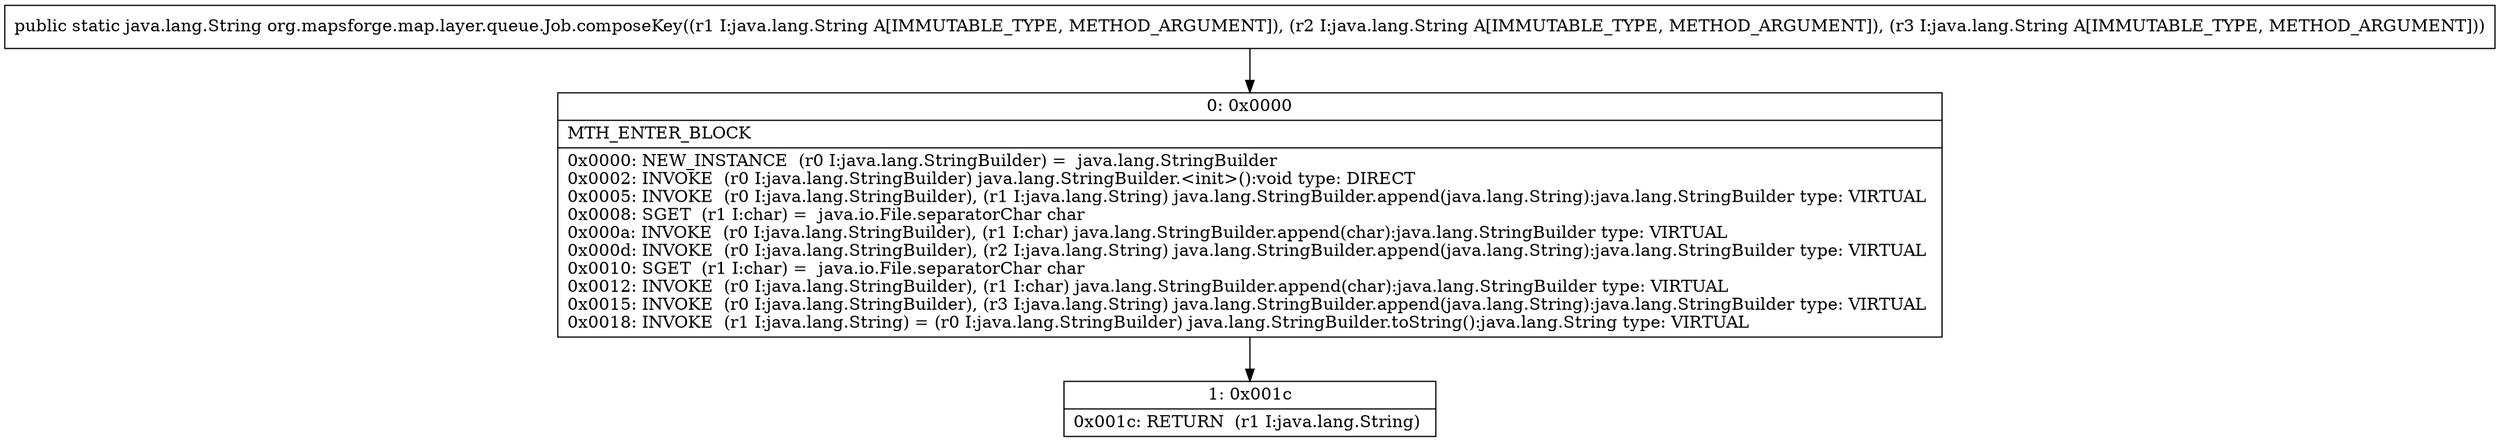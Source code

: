 digraph "CFG fororg.mapsforge.map.layer.queue.Job.composeKey(Ljava\/lang\/String;Ljava\/lang\/String;Ljava\/lang\/String;)Ljava\/lang\/String;" {
Node_0 [shape=record,label="{0\:\ 0x0000|MTH_ENTER_BLOCK\l|0x0000: NEW_INSTANCE  (r0 I:java.lang.StringBuilder) =  java.lang.StringBuilder \l0x0002: INVOKE  (r0 I:java.lang.StringBuilder) java.lang.StringBuilder.\<init\>():void type: DIRECT \l0x0005: INVOKE  (r0 I:java.lang.StringBuilder), (r1 I:java.lang.String) java.lang.StringBuilder.append(java.lang.String):java.lang.StringBuilder type: VIRTUAL \l0x0008: SGET  (r1 I:char) =  java.io.File.separatorChar char \l0x000a: INVOKE  (r0 I:java.lang.StringBuilder), (r1 I:char) java.lang.StringBuilder.append(char):java.lang.StringBuilder type: VIRTUAL \l0x000d: INVOKE  (r0 I:java.lang.StringBuilder), (r2 I:java.lang.String) java.lang.StringBuilder.append(java.lang.String):java.lang.StringBuilder type: VIRTUAL \l0x0010: SGET  (r1 I:char) =  java.io.File.separatorChar char \l0x0012: INVOKE  (r0 I:java.lang.StringBuilder), (r1 I:char) java.lang.StringBuilder.append(char):java.lang.StringBuilder type: VIRTUAL \l0x0015: INVOKE  (r0 I:java.lang.StringBuilder), (r3 I:java.lang.String) java.lang.StringBuilder.append(java.lang.String):java.lang.StringBuilder type: VIRTUAL \l0x0018: INVOKE  (r1 I:java.lang.String) = (r0 I:java.lang.StringBuilder) java.lang.StringBuilder.toString():java.lang.String type: VIRTUAL \l}"];
Node_1 [shape=record,label="{1\:\ 0x001c|0x001c: RETURN  (r1 I:java.lang.String) \l}"];
MethodNode[shape=record,label="{public static java.lang.String org.mapsforge.map.layer.queue.Job.composeKey((r1 I:java.lang.String A[IMMUTABLE_TYPE, METHOD_ARGUMENT]), (r2 I:java.lang.String A[IMMUTABLE_TYPE, METHOD_ARGUMENT]), (r3 I:java.lang.String A[IMMUTABLE_TYPE, METHOD_ARGUMENT])) }"];
MethodNode -> Node_0;
Node_0 -> Node_1;
}

